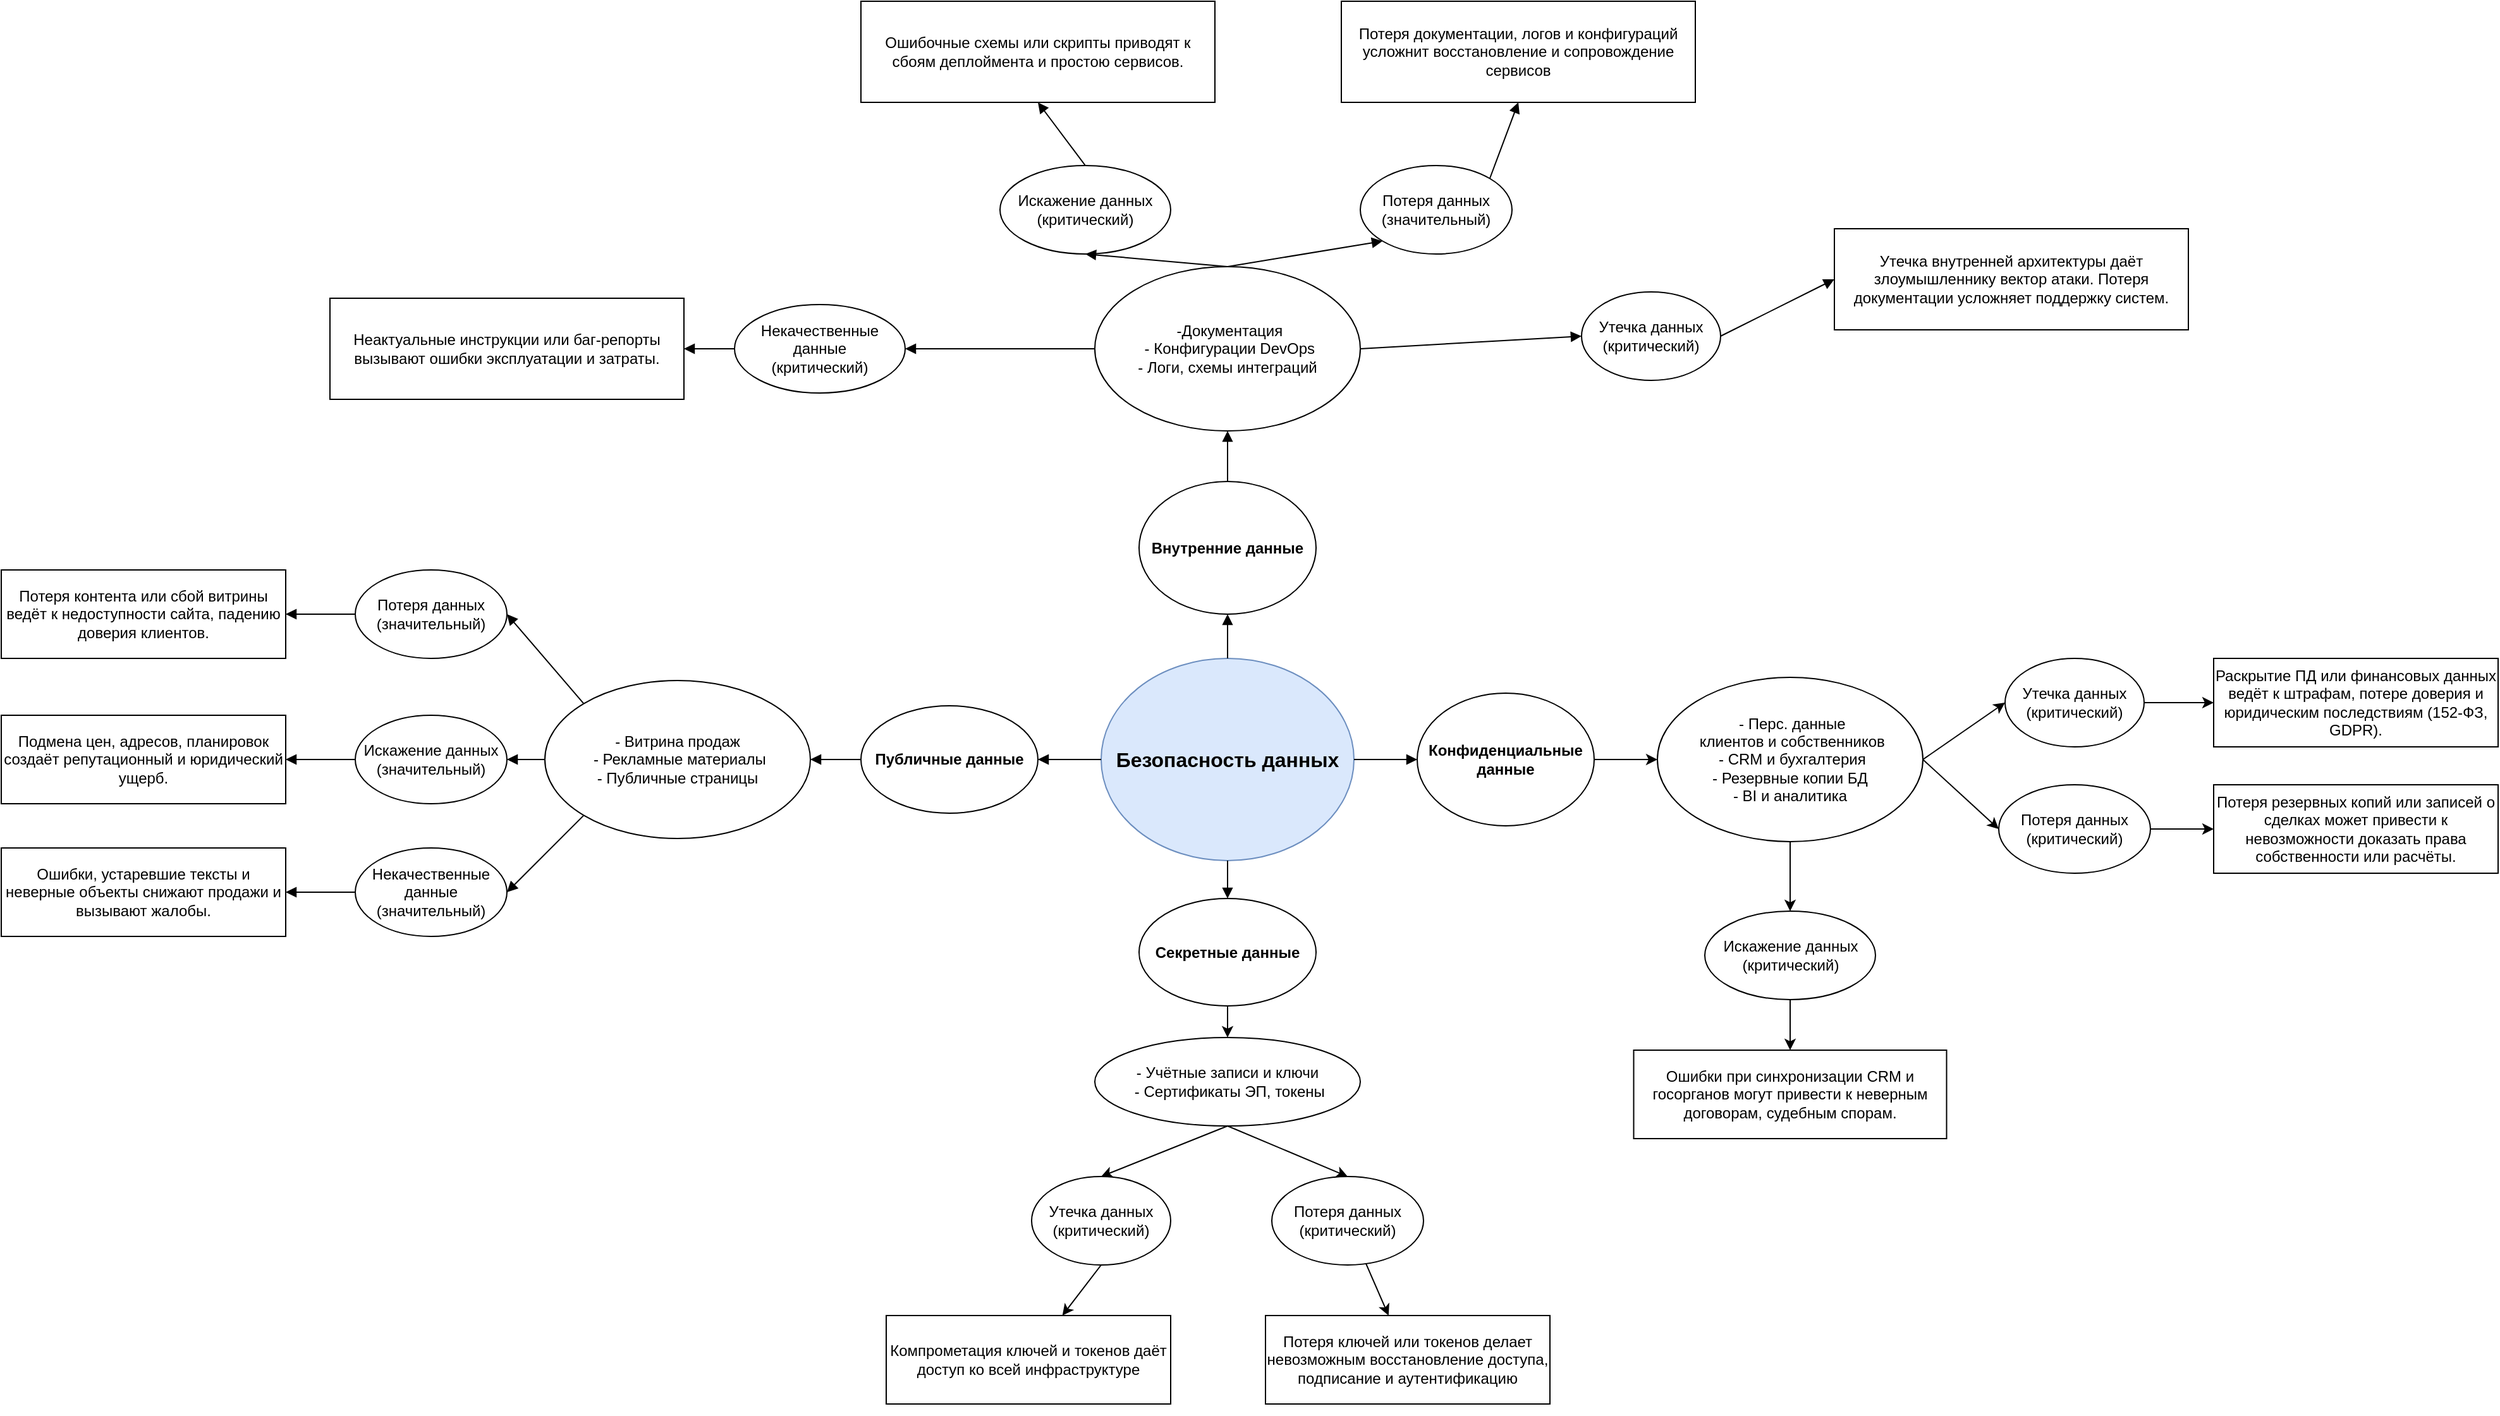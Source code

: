<mxfile version="28.1.2">
  <diagram name="Data Security Mindmap" id="XvH63k-SZzY9JdtBzAjr">
    <mxGraphModel dx="2505" dy="2610" grid="1" gridSize="10" guides="1" tooltips="1" connect="1" arrows="1" fold="1" page="1" pageScale="1" pageWidth="850" pageHeight="1100" math="0" shadow="0">
      <root>
        <mxCell id="0" />
        <mxCell id="1" parent="0" />
        <mxCell id="HSBJBMxjEop3nC450B1T-1" value="Безопасность данных" style="ellipse;whiteSpace=wrap;html=1;fillColor=#dae8fc;strokeColor=#6c8ebf;fontStyle=1;fontSize=16;fontColor=#000000;" vertex="1" parent="1">
          <mxGeometry x="1200" y="370" width="200" height="160" as="geometry" />
        </mxCell>
        <mxCell id="HSBJBMxjEop3nC450B1T-3" style="endArrow=block;strokeColor=#000000;entryX=1;entryY=0.5;entryDx=0;entryDy=0;" edge="1" parent="1" source="HSBJBMxjEop3nC450B1T-1" target="HSBJBMxjEop3nC450B1T-64">
          <mxGeometry relative="1" as="geometry">
            <mxPoint x="1150" y="462.0" as="targetPoint" />
          </mxGeometry>
        </mxCell>
        <mxCell id="HSBJBMxjEop3nC450B1T-16" value="Утечка внутренней архитектуры даёт злоумышленнику вектор атаки. Потеря документации усложняет поддержку систем." style="whiteSpace=wrap;fillColor=#fff;fontColor=light-dark(#000000,#000000);" vertex="1" parent="1">
          <mxGeometry x="1780" y="30" width="280" height="80" as="geometry" />
        </mxCell>
        <mxCell id="HSBJBMxjEop3nC450B1T-19" style="endArrow=block;strokeColor=#000000;entryX=0;entryY=0.5;entryDx=0;entryDy=0;" edge="1" parent="1" source="HSBJBMxjEop3nC450B1T-1" target="HSBJBMxjEop3nC450B1T-47">
          <mxGeometry relative="1" as="geometry">
            <mxPoint x="1500" y="450" as="targetPoint" />
          </mxGeometry>
        </mxCell>
        <mxCell id="HSBJBMxjEop3nC450B1T-27" style="endArrow=block;strokeColor=#000000;entryX=0.5;entryY=0;entryDx=0;entryDy=0;" edge="1" parent="1" source="HSBJBMxjEop3nC450B1T-1" target="HSBJBMxjEop3nC450B1T-38">
          <mxGeometry relative="1" as="geometry">
            <mxPoint x="1311.765" y="610" as="targetPoint" />
          </mxGeometry>
        </mxCell>
        <mxCell id="HSBJBMxjEop3nC450B1T-29" style="endArrow=classic;strokeColor=#000000;entryX=0.5;entryY=0;entryDx=0;entryDy=0;exitX=0.5;exitY=1;exitDx=0;exitDy=0;endFill=1;" edge="1" parent="1" source="HSBJBMxjEop3nC450B1T-38" target="HSBJBMxjEop3nC450B1T-36">
          <mxGeometry relative="1" as="geometry">
            <mxPoint x="1305" y="670" as="sourcePoint" />
            <mxPoint x="1262.692" y="740" as="targetPoint" />
          </mxGeometry>
        </mxCell>
        <mxCell id="HSBJBMxjEop3nC450B1T-31" style="endArrow=classic;strokeColor=#000000;exitX=0.5;exitY=1;exitDx=0;exitDy=0;entryX=0.5;entryY=0;entryDx=0;entryDy=0;endFill=1;" edge="1" parent="1" source="HSBJBMxjEop3nC450B1T-36" target="HSBJBMxjEop3nC450B1T-39">
          <mxGeometry relative="1" as="geometry">
            <mxPoint x="1350" y="831.25" as="sourcePoint" />
            <mxPoint x="1281.429" y="840" as="targetPoint" />
          </mxGeometry>
        </mxCell>
        <mxCell id="HSBJBMxjEop3nC450B1T-32" value="Компрометация ключей и токенов даёт доступ ко всей инфраструктуре" style="whiteSpace=wrap;fillColor=#fff;fontColor=#000000;" vertex="1" parent="1">
          <mxGeometry x="1030" y="890" width="225" height="70" as="geometry" />
        </mxCell>
        <mxCell id="HSBJBMxjEop3nC450B1T-33" style="endArrow=classic;strokeColor=#000000;exitX=0.5;exitY=1;exitDx=0;exitDy=0;endFill=1;" edge="1" parent="1" source="HSBJBMxjEop3nC450B1T-39" target="HSBJBMxjEop3nC450B1T-32">
          <mxGeometry relative="1" as="geometry">
            <mxPoint x="1233.333" y="1000" as="sourcePoint" />
          </mxGeometry>
        </mxCell>
        <mxCell id="HSBJBMxjEop3nC450B1T-35" style="edgeStyle=orthogonalEdgeStyle;rounded=0;orthogonalLoop=1;jettySize=auto;html=1;exitX=0.5;exitY=1;exitDx=0;exitDy=0;" edge="1" parent="1" source="HSBJBMxjEop3nC450B1T-32" target="HSBJBMxjEop3nC450B1T-32">
          <mxGeometry relative="1" as="geometry" />
        </mxCell>
        <mxCell id="HSBJBMxjEop3nC450B1T-36" value="&lt;span style=&quot;font-family: Helvetica; font-size: 12px; font-style: normal; font-variant-ligatures: normal; font-variant-caps: normal; font-weight: 400; letter-spacing: normal; orphans: 2; text-align: center; text-indent: 0px; text-transform: none; widows: 2; word-spacing: 0px; -webkit-text-stroke-width: 0px; white-space: normal; text-decoration-thickness: initial; text-decoration-style: initial; text-decoration-color: initial; float: none; display: inline !important;&quot;&gt;- Учётные записи и ключи&lt;br&gt;&amp;nbsp;- Сертификаты ЭП, токены&lt;br&gt;&lt;/span&gt;" style="ellipse;whiteSpace=wrap;html=1;fontColor=#000000;fillColor=#FFFFFF;" vertex="1" parent="1">
          <mxGeometry x="1195" y="670" width="210" height="70" as="geometry" />
        </mxCell>
        <mxCell id="HSBJBMxjEop3nC450B1T-38" value="&lt;span style=&quot;font-weight: 700;&quot;&gt;Секретные данные&lt;/span&gt;" style="ellipse;whiteSpace=wrap;html=1;fontColor=#000000;fillColor=#FFFFFF;" vertex="1" parent="1">
          <mxGeometry x="1230" y="560" width="140" height="85" as="geometry" />
        </mxCell>
        <mxCell id="HSBJBMxjEop3nC450B1T-39" value="&lt;div&gt;&lt;div&gt;&lt;font style=&quot;color: rgb(0, 0, 0);&quot;&gt;Утечка данных&lt;/font&gt;&lt;/div&gt;&lt;div&gt;&lt;font style=&quot;color: rgb(0, 0, 0);&quot;&gt;(&lt;span style=&quot;background-color: transparent;&quot;&gt;критический)&lt;/span&gt;&lt;/font&gt;&lt;/div&gt;&lt;/div&gt;" style="ellipse;whiteSpace=wrap;html=1;fontColor=#000000;fillColor=#FFFFFF;strokeColor=#000000;" vertex="1" parent="1">
          <mxGeometry x="1145" y="780" width="110" height="70" as="geometry" />
        </mxCell>
        <mxCell id="HSBJBMxjEop3nC450B1T-44" value="" style="rounded=0;orthogonalLoop=1;jettySize=auto;html=1;" edge="1" parent="1" source="HSBJBMxjEop3nC450B1T-41" target="HSBJBMxjEop3nC450B1T-42">
          <mxGeometry relative="1" as="geometry" />
        </mxCell>
        <mxCell id="HSBJBMxjEop3nC450B1T-41" value="&lt;div&gt;&lt;div&gt;&lt;font style=&quot;color: rgb(0, 0, 0);&quot;&gt;Потеря данных&lt;/font&gt;&lt;/div&gt;&lt;div&gt;&lt;font style=&quot;color: rgb(0, 0, 0);&quot;&gt;(&lt;span style=&quot;background-color: transparent;&quot;&gt;критический)&lt;/span&gt;&lt;/font&gt;&lt;/div&gt;&lt;/div&gt;" style="ellipse;whiteSpace=wrap;html=1;fontColor=#000000;fillColor=#FFFFFF;strokeColor=#000000;" vertex="1" parent="1">
          <mxGeometry x="1335" y="780" width="120" height="70" as="geometry" />
        </mxCell>
        <mxCell id="HSBJBMxjEop3nC450B1T-42" value="Потеря ключей или токенов делает невозможным восстановление доступа, подписание и аутентификацию" style="whiteSpace=wrap;fillColor=#fff;fontColor=#000000;" vertex="1" parent="1">
          <mxGeometry x="1330" y="890" width="225" height="70" as="geometry" />
        </mxCell>
        <mxCell id="HSBJBMxjEop3nC450B1T-46" style="endArrow=classic;strokeColor=#000000;exitX=0.5;exitY=1;exitDx=0;exitDy=0;entryX=0.5;entryY=0;entryDx=0;entryDy=0;endFill=1;" edge="1" parent="1" source="HSBJBMxjEop3nC450B1T-36" target="HSBJBMxjEop3nC450B1T-41">
          <mxGeometry relative="1" as="geometry">
            <mxPoint x="1343" y="830" as="sourcePoint" />
            <mxPoint x="1290" y="870" as="targetPoint" />
          </mxGeometry>
        </mxCell>
        <mxCell id="HSBJBMxjEop3nC450B1T-49" value="" style="rounded=0;orthogonalLoop=1;jettySize=auto;html=1;entryX=0;entryY=0.5;entryDx=0;entryDy=0;" edge="1" parent="1" source="HSBJBMxjEop3nC450B1T-47" target="HSBJBMxjEop3nC450B1T-48">
          <mxGeometry relative="1" as="geometry">
            <mxPoint x="1600" y="420" as="targetPoint" />
          </mxGeometry>
        </mxCell>
        <mxCell id="HSBJBMxjEop3nC450B1T-47" value="&lt;span style=&quot;font-weight: 700;&quot;&gt;Конфиденциальные данные&lt;/span&gt;" style="ellipse;whiteSpace=wrap;html=1;fontColor=#000000;fillColor=#FFFFFF;" vertex="1" parent="1">
          <mxGeometry x="1450" y="397.5" width="140" height="105" as="geometry" />
        </mxCell>
        <mxCell id="HSBJBMxjEop3nC450B1T-48" value="&lt;span style=&quot;font-family: Helvetica; font-size: 12px; font-style: normal; font-variant-ligatures: normal; font-variant-caps: normal; font-weight: 400; letter-spacing: normal; orphans: 2; text-align: center; text-indent: 0px; text-transform: none; widows: 2; word-spacing: 0px; -webkit-text-stroke-width: 0px; white-space: normal; text-decoration-thickness: initial; text-decoration-style: initial; text-decoration-color: initial; float: none; display: inline !important;&quot;&gt;&amp;nbsp;- Перс. данные&lt;/span&gt;&lt;div&gt;&lt;span style=&quot;font-family: Helvetica; font-size: 12px; font-style: normal; font-variant-ligatures: normal; font-variant-caps: normal; font-weight: 400; letter-spacing: normal; orphans: 2; text-align: center; text-indent: 0px; text-transform: none; widows: 2; word-spacing: 0px; -webkit-text-stroke-width: 0px; white-space: normal; text-decoration-thickness: initial; text-decoration-style: initial; text-decoration-color: initial; float: none; display: inline !important;&quot;&gt;&amp;nbsp;клиентов и собственников&lt;/span&gt;&lt;div&gt;&lt;span style=&quot;font-family: Helvetica; font-size: 12px; font-style: normal; font-variant-ligatures: normal; font-variant-caps: normal; font-weight: 400; letter-spacing: normal; orphans: 2; text-align: center; text-indent: 0px; text-transform: none; widows: 2; word-spacing: 0px; -webkit-text-stroke-width: 0px; white-space: normal; text-decoration-thickness: initial; text-decoration-style: initial; text-decoration-color: initial; float: none; display: inline !important;&quot;&gt;&amp;nbsp;- CRM и бухгалтерия&lt;/span&gt;&lt;/div&gt;&lt;div&gt;&lt;span style=&quot;font-family: Helvetica; font-size: 12px; font-style: normal; font-variant-ligatures: normal; font-variant-caps: normal; font-weight: 400; letter-spacing: normal; orphans: 2; text-align: center; text-indent: 0px; text-transform: none; widows: 2; word-spacing: 0px; -webkit-text-stroke-width: 0px; white-space: normal; text-decoration-thickness: initial; text-decoration-style: initial; text-decoration-color: initial; float: none; display: inline !important;&quot;&gt;- Резервные копии БД&lt;br style=&quot;padding: 0px; margin: 0px;&quot;&gt;- BI и аналитика&lt;/span&gt;&lt;/div&gt;&lt;/div&gt;" style="ellipse;whiteSpace=wrap;html=1;fontColor=#000000;fillColor=#FFFFFF;" vertex="1" parent="1">
          <mxGeometry x="1640" y="385" width="210" height="130" as="geometry" />
        </mxCell>
        <mxCell id="HSBJBMxjEop3nC450B1T-52" value="&lt;div&gt;&lt;div&gt;&lt;font style=&quot;color: rgb(0, 0, 0);&quot;&gt;Утечка данных&lt;/font&gt;&lt;/div&gt;&lt;div&gt;&lt;font style=&quot;color: rgb(0, 0, 0);&quot;&gt;(&lt;span style=&quot;background-color: transparent;&quot;&gt;критический)&lt;/span&gt;&lt;/font&gt;&lt;/div&gt;&lt;/div&gt;" style="ellipse;whiteSpace=wrap;html=1;fontColor=#000000;fillColor=#FFFFFF;strokeColor=#000000;" vertex="1" parent="1">
          <mxGeometry x="1915" y="370" width="110" height="70" as="geometry" />
        </mxCell>
        <mxCell id="HSBJBMxjEop3nC450B1T-53" value="" style="rounded=0;orthogonalLoop=1;jettySize=auto;html=1;entryX=0;entryY=0.5;entryDx=0;entryDy=0;exitX=1;exitY=0.5;exitDx=0;exitDy=0;" edge="1" parent="1" source="HSBJBMxjEop3nC450B1T-48" target="HSBJBMxjEop3nC450B1T-52">
          <mxGeometry relative="1" as="geometry">
            <mxPoint x="1610" y="630" as="sourcePoint" />
            <mxPoint x="1660" y="630" as="targetPoint" />
          </mxGeometry>
        </mxCell>
        <mxCell id="HSBJBMxjEop3nC450B1T-54" value="&lt;div&gt;&lt;div&gt;&lt;font style=&quot;color: rgb(0, 0, 0);&quot;&gt;Потеря данных&lt;/font&gt;&lt;/div&gt;&lt;div&gt;&lt;font style=&quot;color: rgb(0, 0, 0);&quot;&gt;(&lt;span style=&quot;background-color: transparent;&quot;&gt;критический)&lt;/span&gt;&lt;/font&gt;&lt;/div&gt;&lt;/div&gt;" style="ellipse;whiteSpace=wrap;html=1;fontColor=#000000;fillColor=#FFFFFF;strokeColor=#000000;" vertex="1" parent="1">
          <mxGeometry x="1910" y="470" width="120" height="70" as="geometry" />
        </mxCell>
        <mxCell id="HSBJBMxjEop3nC450B1T-55" value="" style="rounded=0;orthogonalLoop=1;jettySize=auto;html=1;exitX=1;exitY=0.5;exitDx=0;exitDy=0;entryX=0;entryY=0.5;entryDx=0;entryDy=0;" edge="1" parent="1" source="HSBJBMxjEop3nC450B1T-48" target="HSBJBMxjEop3nC450B1T-54">
          <mxGeometry relative="1" as="geometry">
            <mxPoint x="1870" y="585" as="sourcePoint" />
            <mxPoint x="1890" y="510" as="targetPoint" />
          </mxGeometry>
        </mxCell>
        <mxCell id="HSBJBMxjEop3nC450B1T-56" value="Раскрытие ПД или финансовых данных ведёт к штрафам, потере доверия и юридическим последствиям (152-ФЗ, GDPR)." style="whiteSpace=wrap;fillColor=#fff;fontColor=#000000;" vertex="1" parent="1">
          <mxGeometry x="2080" y="370" width="225" height="70" as="geometry" />
        </mxCell>
        <mxCell id="HSBJBMxjEop3nC450B1T-57" value="" style="rounded=0;orthogonalLoop=1;jettySize=auto;html=1;exitX=1;exitY=0.5;exitDx=0;exitDy=0;entryX=0;entryY=0.5;entryDx=0;entryDy=0;" edge="1" parent="1" source="HSBJBMxjEop3nC450B1T-52" target="HSBJBMxjEop3nC450B1T-56">
          <mxGeometry relative="1" as="geometry">
            <mxPoint x="1860" y="630" as="sourcePoint" />
            <mxPoint x="1920" y="685" as="targetPoint" />
          </mxGeometry>
        </mxCell>
        <mxCell id="HSBJBMxjEop3nC450B1T-58" value="Потеря резервных копий или записей о сделках может привести к невозможности доказать права собственности или расчёты." style="whiteSpace=wrap;fillColor=#fff;fontColor=#000000;" vertex="1" parent="1">
          <mxGeometry x="2080" y="470" width="225" height="70" as="geometry" />
        </mxCell>
        <mxCell id="HSBJBMxjEop3nC450B1T-59" value="" style="rounded=0;orthogonalLoop=1;jettySize=auto;html=1;exitX=1;exitY=0.5;exitDx=0;exitDy=0;entryX=0;entryY=0.5;entryDx=0;entryDy=0;" edge="1" parent="1" source="HSBJBMxjEop3nC450B1T-54" target="HSBJBMxjEop3nC450B1T-58">
          <mxGeometry relative="1" as="geometry">
            <mxPoint x="2040" y="640" as="sourcePoint" />
            <mxPoint x="2095" y="640" as="targetPoint" />
          </mxGeometry>
        </mxCell>
        <mxCell id="HSBJBMxjEop3nC450B1T-60" value="&lt;div&gt;Искажение &lt;span style=&quot;background-color: transparent;&quot;&gt;данных&lt;/span&gt;&lt;/div&gt;&lt;div&gt;&lt;font style=&quot;color: rgb(0, 0, 0);&quot;&gt;(&lt;span style=&quot;background-color: transparent;&quot;&gt;критический)&lt;br&gt;&lt;/span&gt;&lt;/font&gt;&lt;/div&gt;" style="ellipse;whiteSpace=wrap;html=1;fontColor=#000000;fillColor=#FFFFFF;strokeColor=#000000;" vertex="1" parent="1">
          <mxGeometry x="1677.5" y="570" width="135" height="70" as="geometry" />
        </mxCell>
        <mxCell id="HSBJBMxjEop3nC450B1T-61" value="Ошибки при синхронизации CRM и госорганов могут привести к неверным договорам, судебным спорам." style="whiteSpace=wrap;fillColor=#fff;fontColor=#000000;" vertex="1" parent="1">
          <mxGeometry x="1621.25" y="680" width="247.5" height="70" as="geometry" />
        </mxCell>
        <mxCell id="HSBJBMxjEop3nC450B1T-62" value="" style="rounded=0;orthogonalLoop=1;jettySize=auto;html=1;exitX=0.5;exitY=1;exitDx=0;exitDy=0;entryX=0.5;entryY=0;entryDx=0;entryDy=0;" edge="1" parent="1" source="HSBJBMxjEop3nC450B1T-48" target="HSBJBMxjEop3nC450B1T-60">
          <mxGeometry relative="1" as="geometry">
            <mxPoint x="1960" y="610" as="sourcePoint" />
            <mxPoint x="2020" y="665" as="targetPoint" />
          </mxGeometry>
        </mxCell>
        <mxCell id="HSBJBMxjEop3nC450B1T-63" value="" style="rounded=0;orthogonalLoop=1;jettySize=auto;html=1;exitX=0.5;exitY=1;exitDx=0;exitDy=0;entryX=0.5;entryY=0;entryDx=0;entryDy=0;" edge="1" parent="1" source="HSBJBMxjEop3nC450B1T-60" target="HSBJBMxjEop3nC450B1T-61">
          <mxGeometry relative="1" as="geometry">
            <mxPoint x="1910" y="640" as="sourcePoint" />
            <mxPoint x="1910" y="695" as="targetPoint" />
          </mxGeometry>
        </mxCell>
        <mxCell id="HSBJBMxjEop3nC450B1T-64" value="&lt;span style=&quot;font-weight: 700;&quot;&gt;Публичные данные&lt;/span&gt;" style="ellipse;whiteSpace=wrap;html=1;fontColor=#000000;fillColor=#FFFFFF;" vertex="1" parent="1">
          <mxGeometry x="1010" y="407.5" width="140" height="85" as="geometry" />
        </mxCell>
        <mxCell id="HSBJBMxjEop3nC450B1T-65" value="&lt;span style=&quot;font-family: Helvetica; font-size: 12px; font-style: normal; font-variant-ligatures: normal; font-variant-caps: normal; font-weight: 400; letter-spacing: normal; orphans: 2; text-align: center; text-indent: 0px; text-transform: none; widows: 2; word-spacing: 0px; -webkit-text-stroke-width: 0px; white-space: normal; text-decoration-thickness: initial; text-decoration-style: initial; text-decoration-color: initial; float: none; display: inline !important;&quot;&gt;- Витрина продаж&lt;br&gt;&amp;nbsp;- Рекламные материалы&lt;br&gt;&lt;/span&gt;&lt;div&gt;&lt;span style=&quot;font-family: Helvetica; font-size: 12px; font-style: normal; font-variant-ligatures: normal; font-variant-caps: normal; font-weight: 400; letter-spacing: normal; orphans: 2; text-align: center; text-indent: 0px; text-transform: none; widows: 2; word-spacing: 0px; -webkit-text-stroke-width: 0px; white-space: normal; text-decoration-thickness: initial; text-decoration-style: initial; text-decoration-color: initial; float: none; display: inline !important;&quot;&gt;-&amp;nbsp;&lt;/span&gt;&lt;span style=&quot;background-color: transparent; color: light-dark(rgb(0, 0, 0), rgb(237, 237, 237));&quot;&gt;Публичные страницы&lt;/span&gt;&lt;/div&gt;" style="ellipse;whiteSpace=wrap;html=1;fontColor=#000000;fillColor=#FFFFFF;" vertex="1" parent="1">
          <mxGeometry x="760" y="387.5" width="210" height="125" as="geometry" />
        </mxCell>
        <mxCell id="HSBJBMxjEop3nC450B1T-66" style="endArrow=block;strokeColor=#000000;entryX=1;entryY=0.5;entryDx=0;entryDy=0;exitX=0;exitY=0.5;exitDx=0;exitDy=0;" edge="1" parent="1" source="HSBJBMxjEop3nC450B1T-64" target="HSBJBMxjEop3nC450B1T-65">
          <mxGeometry relative="1" as="geometry">
            <mxPoint x="1200" y="530" as="sourcePoint" />
            <mxPoint x="1150" y="530" as="targetPoint" />
          </mxGeometry>
        </mxCell>
        <mxCell id="HSBJBMxjEop3nC450B1T-67" value="&lt;div&gt;&lt;div&gt;&lt;font style=&quot;color: rgb(0, 0, 0);&quot;&gt;Потеря данных&lt;/font&gt;&lt;/div&gt;&lt;div&gt;&lt;font style=&quot;color: rgb(0, 0, 0);&quot;&gt;(з&lt;span style=&quot;background-color: transparent;&quot;&gt;начительный&lt;/span&gt;&lt;span style=&quot;color: rgb(0, 0, 0); background-color: transparent;&quot;&gt;)&lt;/span&gt;&lt;/font&gt;&lt;/div&gt;&lt;/div&gt;" style="ellipse;whiteSpace=wrap;html=1;fontColor=#000000;fillColor=#FFFFFF;strokeColor=#000000;" vertex="1" parent="1">
          <mxGeometry x="610" y="300" width="120" height="70" as="geometry" />
        </mxCell>
        <mxCell id="HSBJBMxjEop3nC450B1T-68" style="endArrow=block;strokeColor=#000000;entryX=1;entryY=0.5;entryDx=0;entryDy=0;exitX=0;exitY=0;exitDx=0;exitDy=0;" edge="1" parent="1" source="HSBJBMxjEop3nC450B1T-65" target="HSBJBMxjEop3nC450B1T-67">
          <mxGeometry relative="1" as="geometry">
            <mxPoint x="940" y="600" as="sourcePoint" />
            <mxPoint x="900" y="600" as="targetPoint" />
          </mxGeometry>
        </mxCell>
        <mxCell id="HSBJBMxjEop3nC450B1T-69" value="Потеря контента или сбой витрины ведёт к недоступности сайта, падению доверия клиентов." style="whiteSpace=wrap;fillColor=#fff;fontColor=#000000;" vertex="1" parent="1">
          <mxGeometry x="330" y="300" width="225" height="70" as="geometry" />
        </mxCell>
        <mxCell id="HSBJBMxjEop3nC450B1T-70" style="endArrow=block;strokeColor=#000000;entryX=1;entryY=0.5;entryDx=0;entryDy=0;exitX=0;exitY=0.5;exitDx=0;exitDy=0;" edge="1" parent="1" source="HSBJBMxjEop3nC450B1T-67" target="HSBJBMxjEop3nC450B1T-69">
          <mxGeometry relative="1" as="geometry">
            <mxPoint x="761" y="475.5" as="sourcePoint" />
            <mxPoint x="680" y="432.5" as="targetPoint" />
          </mxGeometry>
        </mxCell>
        <mxCell id="HSBJBMxjEop3nC450B1T-71" value="&lt;div&gt;&lt;div&gt;Искажение данных&lt;/div&gt;&lt;/div&gt;&lt;div&gt;&lt;font style=&quot;color: rgb(0, 0, 0);&quot;&gt;(з&lt;span style=&quot;background-color: transparent;&quot;&gt;начительный&lt;/span&gt;&lt;span style=&quot;color: rgb(0, 0, 0); background-color: transparent;&quot;&gt;)&lt;/span&gt;&lt;/font&gt;&lt;/div&gt;" style="ellipse;whiteSpace=wrap;html=1;fontColor=#000000;fillColor=#FFFFFF;strokeColor=#000000;" vertex="1" parent="1">
          <mxGeometry x="610" y="415" width="120" height="70" as="geometry" />
        </mxCell>
        <mxCell id="HSBJBMxjEop3nC450B1T-72" value="Подмена цен, адресов, планировок создаёт репутационный и юридический ущерб." style="whiteSpace=wrap;fillColor=#fff;fontColor=#000000;" vertex="1" parent="1">
          <mxGeometry x="330" y="415" width="225" height="70" as="geometry" />
        </mxCell>
        <mxCell id="HSBJBMxjEop3nC450B1T-73" style="endArrow=block;strokeColor=#000000;entryX=1;entryY=0.5;entryDx=0;entryDy=0;exitX=0;exitY=0.5;exitDx=0;exitDy=0;" edge="1" parent="1" source="HSBJBMxjEop3nC450B1T-65" target="HSBJBMxjEop3nC450B1T-71">
          <mxGeometry relative="1" as="geometry">
            <mxPoint x="811" y="453" as="sourcePoint" />
            <mxPoint x="750" y="410" as="targetPoint" />
          </mxGeometry>
        </mxCell>
        <mxCell id="HSBJBMxjEop3nC450B1T-74" style="endArrow=block;strokeColor=#000000;entryX=1;entryY=0.5;entryDx=0;entryDy=0;exitX=0;exitY=0.5;exitDx=0;exitDy=0;" edge="1" parent="1" source="HSBJBMxjEop3nC450B1T-71" target="HSBJBMxjEop3nC450B1T-72">
          <mxGeometry relative="1" as="geometry">
            <mxPoint x="625" y="390" as="sourcePoint" />
            <mxPoint x="570" y="390" as="targetPoint" />
          </mxGeometry>
        </mxCell>
        <mxCell id="HSBJBMxjEop3nC450B1T-75" value="&lt;div&gt;&lt;div&gt;Некачественные данные&lt;/div&gt;&lt;/div&gt;&lt;div&gt;&lt;font style=&quot;color: rgb(0, 0, 0);&quot;&gt;(з&lt;span style=&quot;background-color: transparent;&quot;&gt;начительный&lt;/span&gt;&lt;span style=&quot;color: rgb(0, 0, 0); background-color: transparent;&quot;&gt;)&lt;/span&gt;&lt;/font&gt;&lt;/div&gt;" style="ellipse;whiteSpace=wrap;html=1;fontColor=#000000;fillColor=#FFFFFF;strokeColor=#000000;" vertex="1" parent="1">
          <mxGeometry x="610" y="520" width="120" height="70" as="geometry" />
        </mxCell>
        <mxCell id="HSBJBMxjEop3nC450B1T-76" value="Ошибки, устаревшие тексты и неверные объекты снижают продажи и вызывают жалобы." style="whiteSpace=wrap;fillColor=#fff;fontColor=#000000;" vertex="1" parent="1">
          <mxGeometry x="330" y="520" width="225" height="70" as="geometry" />
        </mxCell>
        <mxCell id="HSBJBMxjEop3nC450B1T-77" style="endArrow=block;strokeColor=#000000;entryX=1;entryY=0.5;entryDx=0;entryDy=0;exitX=0;exitY=1;exitDx=0;exitDy=0;" edge="1" parent="1" target="HSBJBMxjEop3nC450B1T-75" source="HSBJBMxjEop3nC450B1T-65">
          <mxGeometry relative="1" as="geometry">
            <mxPoint x="760" y="555" as="sourcePoint" />
            <mxPoint x="750" y="515" as="targetPoint" />
          </mxGeometry>
        </mxCell>
        <mxCell id="HSBJBMxjEop3nC450B1T-78" style="endArrow=block;strokeColor=#000000;entryX=1;entryY=0.5;entryDx=0;entryDy=0;exitX=0;exitY=0.5;exitDx=0;exitDy=0;" edge="1" parent="1" source="HSBJBMxjEop3nC450B1T-75" target="HSBJBMxjEop3nC450B1T-76">
          <mxGeometry relative="1" as="geometry">
            <mxPoint x="625" y="495" as="sourcePoint" />
            <mxPoint x="570" y="495" as="targetPoint" />
          </mxGeometry>
        </mxCell>
        <mxCell id="HSBJBMxjEop3nC450B1T-79" value="&lt;span style=&quot;font-weight: 700;&quot;&gt;Внутренние данные&lt;/span&gt;" style="ellipse;whiteSpace=wrap;html=1;fontColor=#000000;fillColor=#FFFFFF;" vertex="1" parent="1">
          <mxGeometry x="1230" y="230" width="140" height="105" as="geometry" />
        </mxCell>
        <mxCell id="HSBJBMxjEop3nC450B1T-80" style="endArrow=block;strokeColor=#000000;entryX=0.5;entryY=1;entryDx=0;entryDy=0;exitX=0.5;exitY=0;exitDx=0;exitDy=0;" edge="1" parent="1" source="HSBJBMxjEop3nC450B1T-1" target="HSBJBMxjEop3nC450B1T-79">
          <mxGeometry relative="1" as="geometry">
            <mxPoint x="1450" y="250" as="sourcePoint" />
            <mxPoint x="1500" y="250" as="targetPoint" />
          </mxGeometry>
        </mxCell>
        <mxCell id="HSBJBMxjEop3nC450B1T-81" value="&lt;span style=&quot;font-family: Helvetica; font-size: 12px; font-style: normal; font-variant-ligatures: normal; font-variant-caps: normal; font-weight: 400; letter-spacing: normal; orphans: 2; text-align: center; text-indent: 0px; text-transform: none; widows: 2; word-spacing: 0px; -webkit-text-stroke-width: 0px; white-space: normal; text-decoration-thickness: initial; text-decoration-style: initial; text-decoration-color: initial; float: none; display: inline !important;&quot;&gt;&amp;nbsp;-&lt;/span&gt;Документация&lt;div&gt;&lt;div&gt;&lt;span style=&quot;font-family: Helvetica; font-size: 12px; font-style: normal; font-variant-ligatures: normal; font-variant-caps: normal; font-weight: 400; letter-spacing: normal; orphans: 2; text-align: center; text-indent: 0px; text-transform: none; widows: 2; word-spacing: 0px; -webkit-text-stroke-width: 0px; white-space: normal; text-decoration-thickness: initial; text-decoration-style: initial; text-decoration-color: initial; float: none; display: inline !important;&quot;&gt;&amp;nbsp;-&amp;nbsp;&lt;/span&gt;&lt;span style=&quot;background-color: transparent; color: light-dark(rgb(0, 0, 0), rgb(237, 237, 237));&quot;&gt;Конфигурации DevOps&lt;/span&gt;&lt;/div&gt;&lt;div&gt;&lt;span style=&quot;font-family: Helvetica; font-size: 12px; font-style: normal; font-variant-ligatures: normal; font-variant-caps: normal; font-weight: 400; letter-spacing: normal; orphans: 2; text-align: center; text-indent: 0px; text-transform: none; widows: 2; word-spacing: 0px; -webkit-text-stroke-width: 0px; white-space: normal; text-decoration-thickness: initial; text-decoration-style: initial; text-decoration-color: initial; float: none; display: inline !important;&quot;&gt;-&amp;nbsp;&lt;/span&gt;&lt;span style=&quot;background-color: transparent; color: light-dark(rgb(0, 0, 0), rgb(237, 237, 237));&quot;&gt;Логи, схемы интеграций&lt;/span&gt;&lt;/div&gt;&lt;/div&gt;" style="ellipse;whiteSpace=wrap;html=1;fontColor=#000000;fillColor=#FFFFFF;" vertex="1" parent="1">
          <mxGeometry x="1195" y="60" width="210" height="130" as="geometry" />
        </mxCell>
        <mxCell id="HSBJBMxjEop3nC450B1T-82" style="endArrow=block;strokeColor=#000000;entryX=0.5;entryY=1;entryDx=0;entryDy=0;exitX=0.5;exitY=0;exitDx=0;exitDy=0;" edge="1" parent="1" source="HSBJBMxjEop3nC450B1T-79" target="HSBJBMxjEop3nC450B1T-81">
          <mxGeometry relative="1" as="geometry">
            <mxPoint x="1430" y="315" as="sourcePoint" />
            <mxPoint x="1430" y="280" as="targetPoint" />
          </mxGeometry>
        </mxCell>
        <mxCell id="HSBJBMxjEop3nC450B1T-83" value="&lt;div&gt;&lt;div&gt;&lt;font style=&quot;color: rgb(0, 0, 0);&quot;&gt;Утечка данных&lt;/font&gt;&lt;/div&gt;&lt;div&gt;&lt;font style=&quot;color: rgb(0, 0, 0);&quot;&gt;(&lt;span style=&quot;background-color: transparent;&quot;&gt;критический)&lt;/span&gt;&lt;/font&gt;&lt;/div&gt;&lt;/div&gt;" style="ellipse;whiteSpace=wrap;html=1;fontColor=#000000;fillColor=#FFFFFF;strokeColor=#000000;" vertex="1" parent="1">
          <mxGeometry x="1580" y="80" width="110" height="70" as="geometry" />
        </mxCell>
        <mxCell id="HSBJBMxjEop3nC450B1T-84" style="endArrow=block;strokeColor=#000000;entryX=0;entryY=0.5;entryDx=0;entryDy=0;exitX=1;exitY=0.5;exitDx=0;exitDy=0;" edge="1" parent="1" source="HSBJBMxjEop3nC450B1T-81" target="HSBJBMxjEop3nC450B1T-83">
          <mxGeometry relative="1" as="geometry">
            <mxPoint x="1480" y="200" as="sourcePoint" />
            <mxPoint x="1480" y="160" as="targetPoint" />
          </mxGeometry>
        </mxCell>
        <mxCell id="HSBJBMxjEop3nC450B1T-85" style="endArrow=block;strokeColor=#000000;entryX=0;entryY=0.5;entryDx=0;entryDy=0;exitX=1;exitY=0.5;exitDx=0;exitDy=0;" edge="1" parent="1" source="HSBJBMxjEop3nC450B1T-83" target="HSBJBMxjEop3nC450B1T-16">
          <mxGeometry relative="1" as="geometry">
            <mxPoint x="1718.75" y="110" as="sourcePoint" />
            <mxPoint x="1718.75" y="70" as="targetPoint" />
          </mxGeometry>
        </mxCell>
        <mxCell id="HSBJBMxjEop3nC450B1T-86" value="&lt;div&gt;&lt;div&gt;&lt;font style=&quot;color: rgb(0, 0, 0);&quot;&gt;Потеря данных&lt;/font&gt;&lt;/div&gt;&lt;div&gt;&lt;font style=&quot;color: rgb(0, 0, 0);&quot;&gt;(з&lt;span style=&quot;background-color: transparent;&quot;&gt;начительный&lt;/span&gt;&lt;span style=&quot;color: rgb(0, 0, 0); background-color: transparent;&quot;&gt;)&lt;/span&gt;&lt;/font&gt;&lt;/div&gt;&lt;/div&gt;" style="ellipse;whiteSpace=wrap;html=1;fontColor=#000000;fillColor=#FFFFFF;strokeColor=#000000;" vertex="1" parent="1">
          <mxGeometry x="1405" y="-20" width="120" height="70" as="geometry" />
        </mxCell>
        <mxCell id="HSBJBMxjEop3nC450B1T-87" value="Потеря документации, логов и конфигураций усложнит восстановление и сопровождение сервисов" style="whiteSpace=wrap;fillColor=#fff;fontColor=light-dark(#000000,#000000);" vertex="1" parent="1">
          <mxGeometry x="1390" y="-150" width="280" height="80" as="geometry" />
        </mxCell>
        <mxCell id="HSBJBMxjEop3nC450B1T-88" style="endArrow=block;strokeColor=#000000;entryX=0.5;entryY=1;entryDx=0;entryDy=0;exitX=1;exitY=0;exitDx=0;exitDy=0;" edge="1" parent="1" source="HSBJBMxjEop3nC450B1T-86" target="HSBJBMxjEop3nC450B1T-87">
          <mxGeometry relative="1" as="geometry">
            <mxPoint x="1464" y="-30" as="sourcePoint" />
            <mxPoint x="1464" y="-80" as="targetPoint" />
          </mxGeometry>
        </mxCell>
        <mxCell id="HSBJBMxjEop3nC450B1T-89" style="endArrow=block;strokeColor=#000000;entryX=0;entryY=1;entryDx=0;entryDy=0;exitX=0.5;exitY=0;exitDx=0;exitDy=0;" edge="1" parent="1" source="HSBJBMxjEop3nC450B1T-81" target="HSBJBMxjEop3nC450B1T-86">
          <mxGeometry relative="1" as="geometry">
            <mxPoint x="1390" y="40" as="sourcePoint" />
            <mxPoint x="1390" y="-10" as="targetPoint" />
          </mxGeometry>
        </mxCell>
        <mxCell id="HSBJBMxjEop3nC450B1T-90" value="&lt;div&gt;Искажение &lt;span style=&quot;background-color: transparent;&quot;&gt;данных&lt;/span&gt;&lt;/div&gt;&lt;div&gt;&lt;font style=&quot;color: rgb(0, 0, 0);&quot;&gt;(&lt;span style=&quot;background-color: transparent;&quot;&gt;критический)&lt;br&gt;&lt;/span&gt;&lt;/font&gt;&lt;/div&gt;" style="ellipse;whiteSpace=wrap;html=1;fontColor=#000000;fillColor=#FFFFFF;strokeColor=#000000;" vertex="1" parent="1">
          <mxGeometry x="1120" y="-20" width="135" height="70" as="geometry" />
        </mxCell>
        <mxCell id="HSBJBMxjEop3nC450B1T-91" style="endArrow=block;strokeColor=#000000;entryX=0.5;entryY=1;entryDx=0;entryDy=0;exitX=0.5;exitY=0;exitDx=0;exitDy=0;" edge="1" parent="1" source="HSBJBMxjEop3nC450B1T-81" target="HSBJBMxjEop3nC450B1T-90">
          <mxGeometry relative="1" as="geometry">
            <mxPoint x="1350" y="50" as="sourcePoint" />
            <mxPoint x="1473" y="30" as="targetPoint" />
          </mxGeometry>
        </mxCell>
        <mxCell id="HSBJBMxjEop3nC450B1T-92" value="Ошибочные схемы или скрипты приводят к сбоям деплоймента и простою сервисов." style="whiteSpace=wrap;fillColor=#fff;fontColor=light-dark(#000000,#000000);" vertex="1" parent="1">
          <mxGeometry x="1010" y="-150" width="280" height="80" as="geometry" />
        </mxCell>
        <mxCell id="HSBJBMxjEop3nC450B1T-94" style="endArrow=block;strokeColor=#000000;entryX=0.5;entryY=1;entryDx=0;entryDy=0;exitX=0.5;exitY=0;exitDx=0;exitDy=0;" edge="1" parent="1" source="HSBJBMxjEop3nC450B1T-90" target="HSBJBMxjEop3nC450B1T-92">
          <mxGeometry relative="1" as="geometry">
            <mxPoint x="1440" y="200" as="sourcePoint" />
            <mxPoint x="1462" y="140" as="targetPoint" />
          </mxGeometry>
        </mxCell>
        <mxCell id="HSBJBMxjEop3nC450B1T-95" value="&lt;div&gt;Некачественные данные&lt;/div&gt;&lt;div&gt;&lt;span style=&quot;background-color: transparent;&quot;&gt;(&lt;/span&gt;&lt;span style=&quot;background-color: transparent;&quot;&gt;критический)&lt;/span&gt;&lt;/div&gt;" style="ellipse;whiteSpace=wrap;html=1;fontColor=#000000;fillColor=#FFFFFF;strokeColor=#000000;" vertex="1" parent="1">
          <mxGeometry x="910" y="90" width="135" height="70" as="geometry" />
        </mxCell>
        <mxCell id="HSBJBMxjEop3nC450B1T-96" value="Неактуальные инструкции или баг-репорты вызывают ошибки эксплуатации и затраты." style="whiteSpace=wrap;fillColor=#fff;fontColor=light-dark(#000000,#000000);" vertex="1" parent="1">
          <mxGeometry x="590" y="85" width="280" height="80" as="geometry" />
        </mxCell>
        <mxCell id="HSBJBMxjEop3nC450B1T-97" style="endArrow=block;strokeColor=#000000;entryX=1;entryY=0.5;entryDx=0;entryDy=0;exitX=0;exitY=0.5;exitDx=0;exitDy=0;" edge="1" parent="1" source="HSBJBMxjEop3nC450B1T-81" target="HSBJBMxjEop3nC450B1T-95">
          <mxGeometry relative="1" as="geometry">
            <mxPoint x="1272" y="160" as="sourcePoint" />
            <mxPoint x="1160" y="150" as="targetPoint" />
          </mxGeometry>
        </mxCell>
        <mxCell id="HSBJBMxjEop3nC450B1T-98" style="endArrow=block;strokeColor=#000000;entryX=1;entryY=0.5;entryDx=0;entryDy=0;exitX=0;exitY=0.5;exitDx=0;exitDy=0;" edge="1" parent="1" source="HSBJBMxjEop3nC450B1T-95" target="HSBJBMxjEop3nC450B1T-96">
          <mxGeometry relative="1" as="geometry">
            <mxPoint x="1262" y="190" as="sourcePoint" />
            <mxPoint x="1150" y="180" as="targetPoint" />
          </mxGeometry>
        </mxCell>
      </root>
    </mxGraphModel>
  </diagram>
</mxfile>
